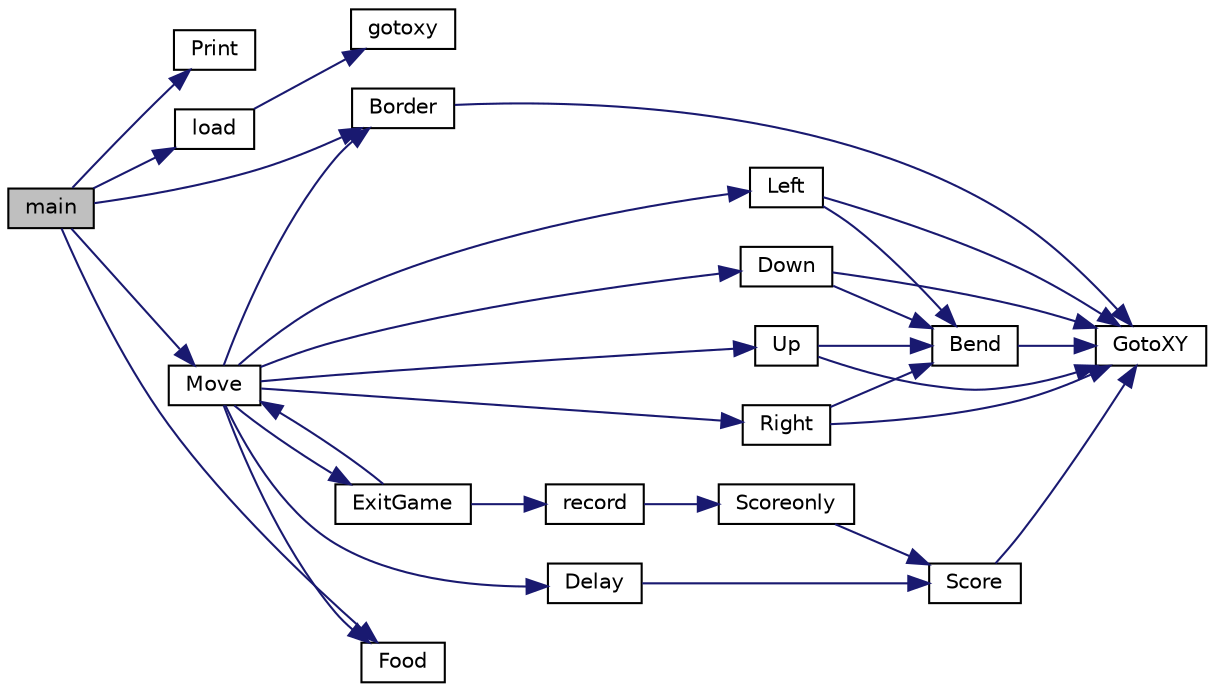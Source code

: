 digraph "main"
{
  edge [fontname="Helvetica",fontsize="10",labelfontname="Helvetica",labelfontsize="10"];
  node [fontname="Helvetica",fontsize="10",shape=record];
  rankdir="LR";
  Node82 [label="main",height=0.2,width=0.4,color="black", fillcolor="grey75", style="filled", fontcolor="black"];
  Node82 -> Node83 [color="midnightblue",fontsize="10",style="solid",fontname="Helvetica"];
  Node83 [label="Print",height=0.2,width=0.4,color="black", fillcolor="white", style="filled",URL="$main_8c.html#a9dcac18006ce057b8d78c847174c1362"];
  Node82 -> Node84 [color="midnightblue",fontsize="10",style="solid",fontname="Helvetica"];
  Node84 [label="load",height=0.2,width=0.4,color="black", fillcolor="white", style="filled",URL="$main_8c.html#a78f61ac2dd03bcba8e09ca20cd7d68e3"];
  Node84 -> Node85 [color="midnightblue",fontsize="10",style="solid",fontname="Helvetica"];
  Node85 [label="gotoxy",height=0.2,width=0.4,color="black", fillcolor="white", style="filled",URL="$main_8c.html#ae824443b3f661414ba1f2718e17fe97d"];
  Node82 -> Node86 [color="midnightblue",fontsize="10",style="solid",fontname="Helvetica"];
  Node86 [label="Border",height=0.2,width=0.4,color="black", fillcolor="white", style="filled",URL="$main_8c.html#abaeb2da49953d85564a28fe29cb0ee89"];
  Node86 -> Node87 [color="midnightblue",fontsize="10",style="solid",fontname="Helvetica"];
  Node87 [label="GotoXY",height=0.2,width=0.4,color="black", fillcolor="white", style="filled",URL="$main_8c.html#a08c7a02d581a5b018f840568a8289779"];
  Node82 -> Node88 [color="midnightblue",fontsize="10",style="solid",fontname="Helvetica"];
  Node88 [label="Food",height=0.2,width=0.4,color="black", fillcolor="white", style="filled",URL="$main_8c.html#a1951985f3541f595fc7800fbd6dc5535"];
  Node82 -> Node89 [color="midnightblue",fontsize="10",style="solid",fontname="Helvetica"];
  Node89 [label="Move",height=0.2,width=0.4,color="black", fillcolor="white", style="filled",URL="$main_8c.html#a678e66228c0453fbbe74a605bcc27c51"];
  Node89 -> Node88 [color="midnightblue",fontsize="10",style="solid",fontname="Helvetica"];
  Node89 -> Node90 [color="midnightblue",fontsize="10",style="solid",fontname="Helvetica"];
  Node90 [label="Delay",height=0.2,width=0.4,color="black", fillcolor="white", style="filled",URL="$main_8c.html#aad49cedd771da5ce9872fb364e8d6373"];
  Node90 -> Node91 [color="midnightblue",fontsize="10",style="solid",fontname="Helvetica"];
  Node91 [label="Score",height=0.2,width=0.4,color="black", fillcolor="white", style="filled",URL="$main_8c.html#afc01ad71e5a2a27ebbbe7b7983cbb02b"];
  Node91 -> Node87 [color="midnightblue",fontsize="10",style="solid",fontname="Helvetica"];
  Node89 -> Node86 [color="midnightblue",fontsize="10",style="solid",fontname="Helvetica"];
  Node89 -> Node92 [color="midnightblue",fontsize="10",style="solid",fontname="Helvetica"];
  Node92 [label="Right",height=0.2,width=0.4,color="black", fillcolor="white", style="filled",URL="$main_8c.html#a1b0e394cd24dadbcff32387d3036da5f"];
  Node92 -> Node87 [color="midnightblue",fontsize="10",style="solid",fontname="Helvetica"];
  Node92 -> Node93 [color="midnightblue",fontsize="10",style="solid",fontname="Helvetica"];
  Node93 [label="Bend",height=0.2,width=0.4,color="black", fillcolor="white", style="filled",URL="$main_8c.html#a7ea3861fdbe2c138a4768c1bc57edc06"];
  Node93 -> Node87 [color="midnightblue",fontsize="10",style="solid",fontname="Helvetica"];
  Node89 -> Node94 [color="midnightblue",fontsize="10",style="solid",fontname="Helvetica"];
  Node94 [label="Left",height=0.2,width=0.4,color="black", fillcolor="white", style="filled",URL="$main_8c.html#ac268cc4e608aa0068c30f2e4a652b084"];
  Node94 -> Node87 [color="midnightblue",fontsize="10",style="solid",fontname="Helvetica"];
  Node94 -> Node93 [color="midnightblue",fontsize="10",style="solid",fontname="Helvetica"];
  Node89 -> Node95 [color="midnightblue",fontsize="10",style="solid",fontname="Helvetica"];
  Node95 [label="Down",height=0.2,width=0.4,color="black", fillcolor="white", style="filled",URL="$main_8c.html#a8ecb72ff0fd235afbf997e25815a13d5"];
  Node95 -> Node87 [color="midnightblue",fontsize="10",style="solid",fontname="Helvetica"];
  Node95 -> Node93 [color="midnightblue",fontsize="10",style="solid",fontname="Helvetica"];
  Node89 -> Node96 [color="midnightblue",fontsize="10",style="solid",fontname="Helvetica"];
  Node96 [label="Up",height=0.2,width=0.4,color="black", fillcolor="white", style="filled",URL="$main_8c.html#aa1e4dcf406c3281b132a396a60965e0f"];
  Node96 -> Node87 [color="midnightblue",fontsize="10",style="solid",fontname="Helvetica"];
  Node96 -> Node93 [color="midnightblue",fontsize="10",style="solid",fontname="Helvetica"];
  Node89 -> Node97 [color="midnightblue",fontsize="10",style="solid",fontname="Helvetica"];
  Node97 [label="ExitGame",height=0.2,width=0.4,color="black", fillcolor="white", style="filled",URL="$main_8c.html#a4ae4a6c601765f289ae97678bb8a4d6a"];
  Node97 -> Node89 [color="midnightblue",fontsize="10",style="solid",fontname="Helvetica"];
  Node97 -> Node98 [color="midnightblue",fontsize="10",style="solid",fontname="Helvetica"];
  Node98 [label="record",height=0.2,width=0.4,color="black", fillcolor="white", style="filled",URL="$main_8c.html#ad2ae727c20e5f803e5f075b41aea2fb4"];
  Node98 -> Node99 [color="midnightblue",fontsize="10",style="solid",fontname="Helvetica"];
  Node99 [label="Scoreonly",height=0.2,width=0.4,color="black", fillcolor="white", style="filled",URL="$main_8c.html#a40a74cbfd7d2271a5a5caeb629197dd1"];
  Node99 -> Node91 [color="midnightblue",fontsize="10",style="solid",fontname="Helvetica"];
}
